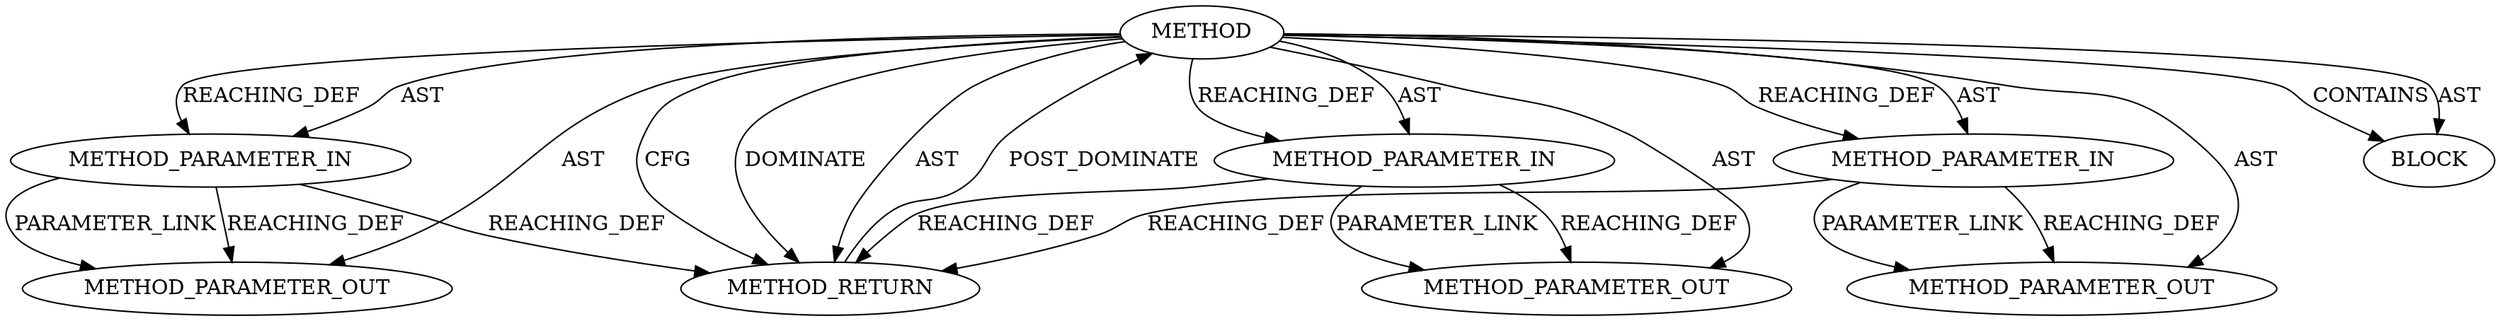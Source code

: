 digraph {
  19645 [label=METHOD AST_PARENT_TYPE="NAMESPACE_BLOCK" AST_PARENT_FULL_NAME="<global>" ORDER=0 CODE="<empty>" FULL_NAME="skb_page_frag_refill" IS_EXTERNAL=true FILENAME="<empty>" SIGNATURE="" NAME="skb_page_frag_refill"]
  21869 [label=METHOD_PARAMETER_OUT ORDER=2 CODE="p2" IS_VARIADIC=false TYPE_FULL_NAME="ANY" EVALUATION_STRATEGY="BY_VALUE" INDEX=2 NAME="p2"]
  21870 [label=METHOD_PARAMETER_OUT ORDER=3 CODE="p3" IS_VARIADIC=false TYPE_FULL_NAME="ANY" EVALUATION_STRATEGY="BY_VALUE" INDEX=3 NAME="p3"]
  19646 [label=METHOD_PARAMETER_IN ORDER=1 CODE="p1" IS_VARIADIC=false TYPE_FULL_NAME="ANY" EVALUATION_STRATEGY="BY_VALUE" INDEX=1 NAME="p1"]
  19647 [label=METHOD_PARAMETER_IN ORDER=2 CODE="p2" IS_VARIADIC=false TYPE_FULL_NAME="ANY" EVALUATION_STRATEGY="BY_VALUE" INDEX=2 NAME="p2"]
  19648 [label=METHOD_PARAMETER_IN ORDER=3 CODE="p3" IS_VARIADIC=false TYPE_FULL_NAME="ANY" EVALUATION_STRATEGY="BY_VALUE" INDEX=3 NAME="p3"]
  21868 [label=METHOD_PARAMETER_OUT ORDER=1 CODE="p1" IS_VARIADIC=false TYPE_FULL_NAME="ANY" EVALUATION_STRATEGY="BY_VALUE" INDEX=1 NAME="p1"]
  19649 [label=BLOCK ORDER=1 ARGUMENT_INDEX=1 CODE="<empty>" TYPE_FULL_NAME="ANY"]
  19650 [label=METHOD_RETURN ORDER=2 CODE="RET" TYPE_FULL_NAME="ANY" EVALUATION_STRATEGY="BY_VALUE"]
  19645 -> 21870 [label=AST ]
  19645 -> 19650 [label=CFG ]
  19645 -> 19646 [label=AST ]
  19645 -> 19650 [label=DOMINATE ]
  19646 -> 21868 [label=REACHING_DEF VARIABLE="p1"]
  19645 -> 19648 [label=REACHING_DEF VARIABLE=""]
  19645 -> 19647 [label=AST ]
  19645 -> 19649 [label=CONTAINS ]
  19645 -> 21869 [label=AST ]
  19645 -> 19650 [label=AST ]
  19650 -> 19645 [label=POST_DOMINATE ]
  19646 -> 19650 [label=REACHING_DEF VARIABLE="p1"]
  19647 -> 21869 [label=REACHING_DEF VARIABLE="p2"]
  19645 -> 21868 [label=AST ]
  19646 -> 21868 [label=PARAMETER_LINK ]
  19645 -> 19648 [label=AST ]
  19645 -> 19649 [label=AST ]
  19648 -> 21870 [label=REACHING_DEF VARIABLE="p3"]
  19647 -> 21869 [label=PARAMETER_LINK ]
  19647 -> 19650 [label=REACHING_DEF VARIABLE="p2"]
  19645 -> 19646 [label=REACHING_DEF VARIABLE=""]
  19648 -> 19650 [label=REACHING_DEF VARIABLE="p3"]
  19648 -> 21870 [label=PARAMETER_LINK ]
  19645 -> 19647 [label=REACHING_DEF VARIABLE=""]
}

